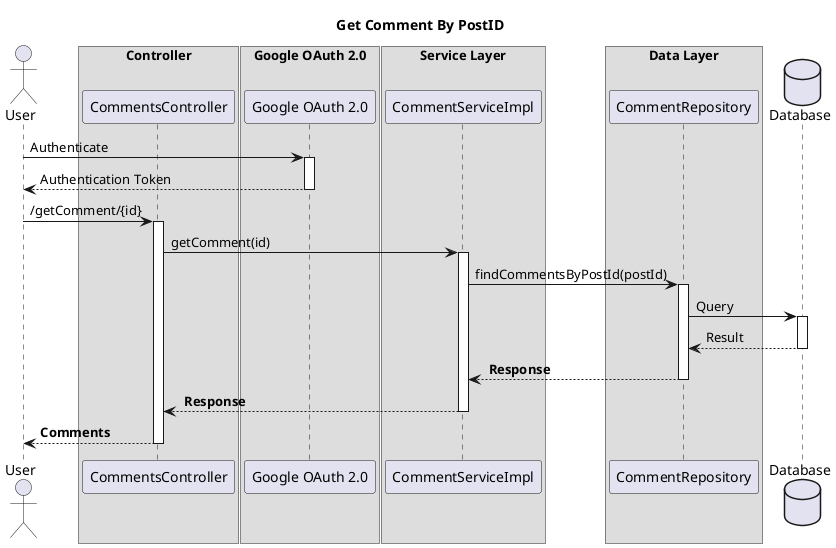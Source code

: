 @startuml
title Get Comment By PostID

actor User
box "Controller" 
participant CommentsController
end box 
box "Google OAuth 2.0"
participant "Google OAuth 2.0" as OAuth
end box
box "Service Layer"
participant CommentServiceImpl
end box
box "Data Layer"
participant CommentRepository

end box
database "Database" as DB
User -> OAuth: Authenticate
activate OAuth
OAuth --> User: Authentication Token
deactivate OAuth

User -> CommentsController: /getComment/{id}
activate CommentsController
CommentsController -> CommentServiceImpl: getComment(id)
activate CommentServiceImpl
CommentServiceImpl -> CommentRepository: findCommentsByPostId(postId)
activate CommentRepository
CommentRepository -> DB: Query
activate DB
DB --> CommentRepository: Result
deactivate DB
CommentRepository --> CommentServiceImpl:<b> Response
deactivate CommentRepository
CommentServiceImpl --> CommentsController: <b> Response
deactivate CommentServiceImpl
CommentsController --> User: <b>Comments
deactivate CommentsController
@enduml